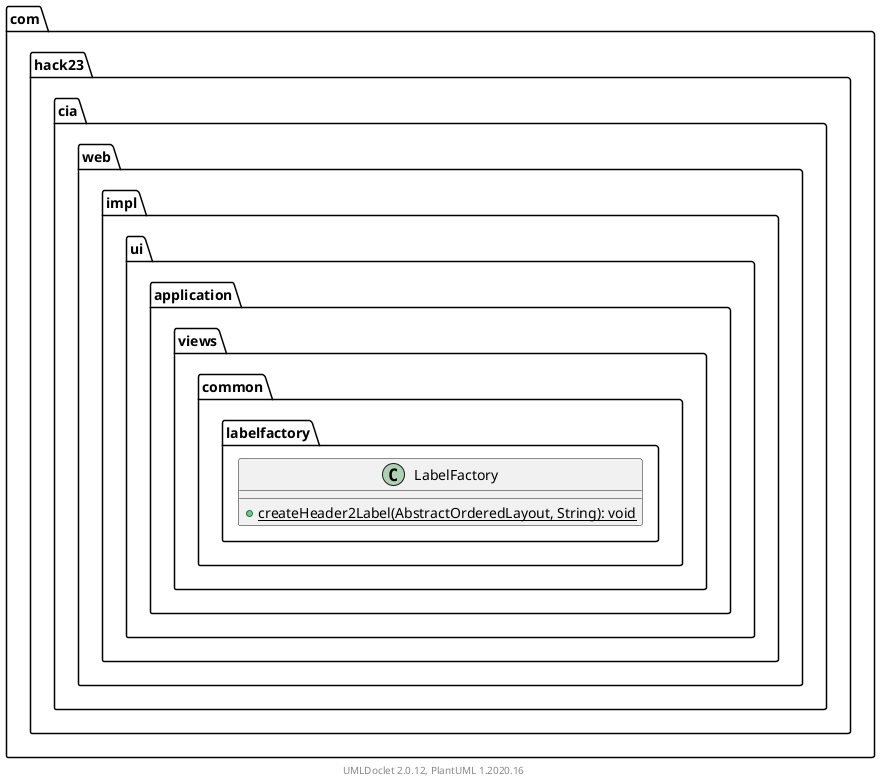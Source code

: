@startuml
    namespace com.hack23.cia.web.impl.ui.application.views.common.labelfactory {

        class LabelFactory [[LabelFactory.html]] {
            {static} +createHeader2Label(AbstractOrderedLayout, String): void
        }

    }

    center footer UMLDoclet 2.0.12, PlantUML 1.2020.16
@enduml
